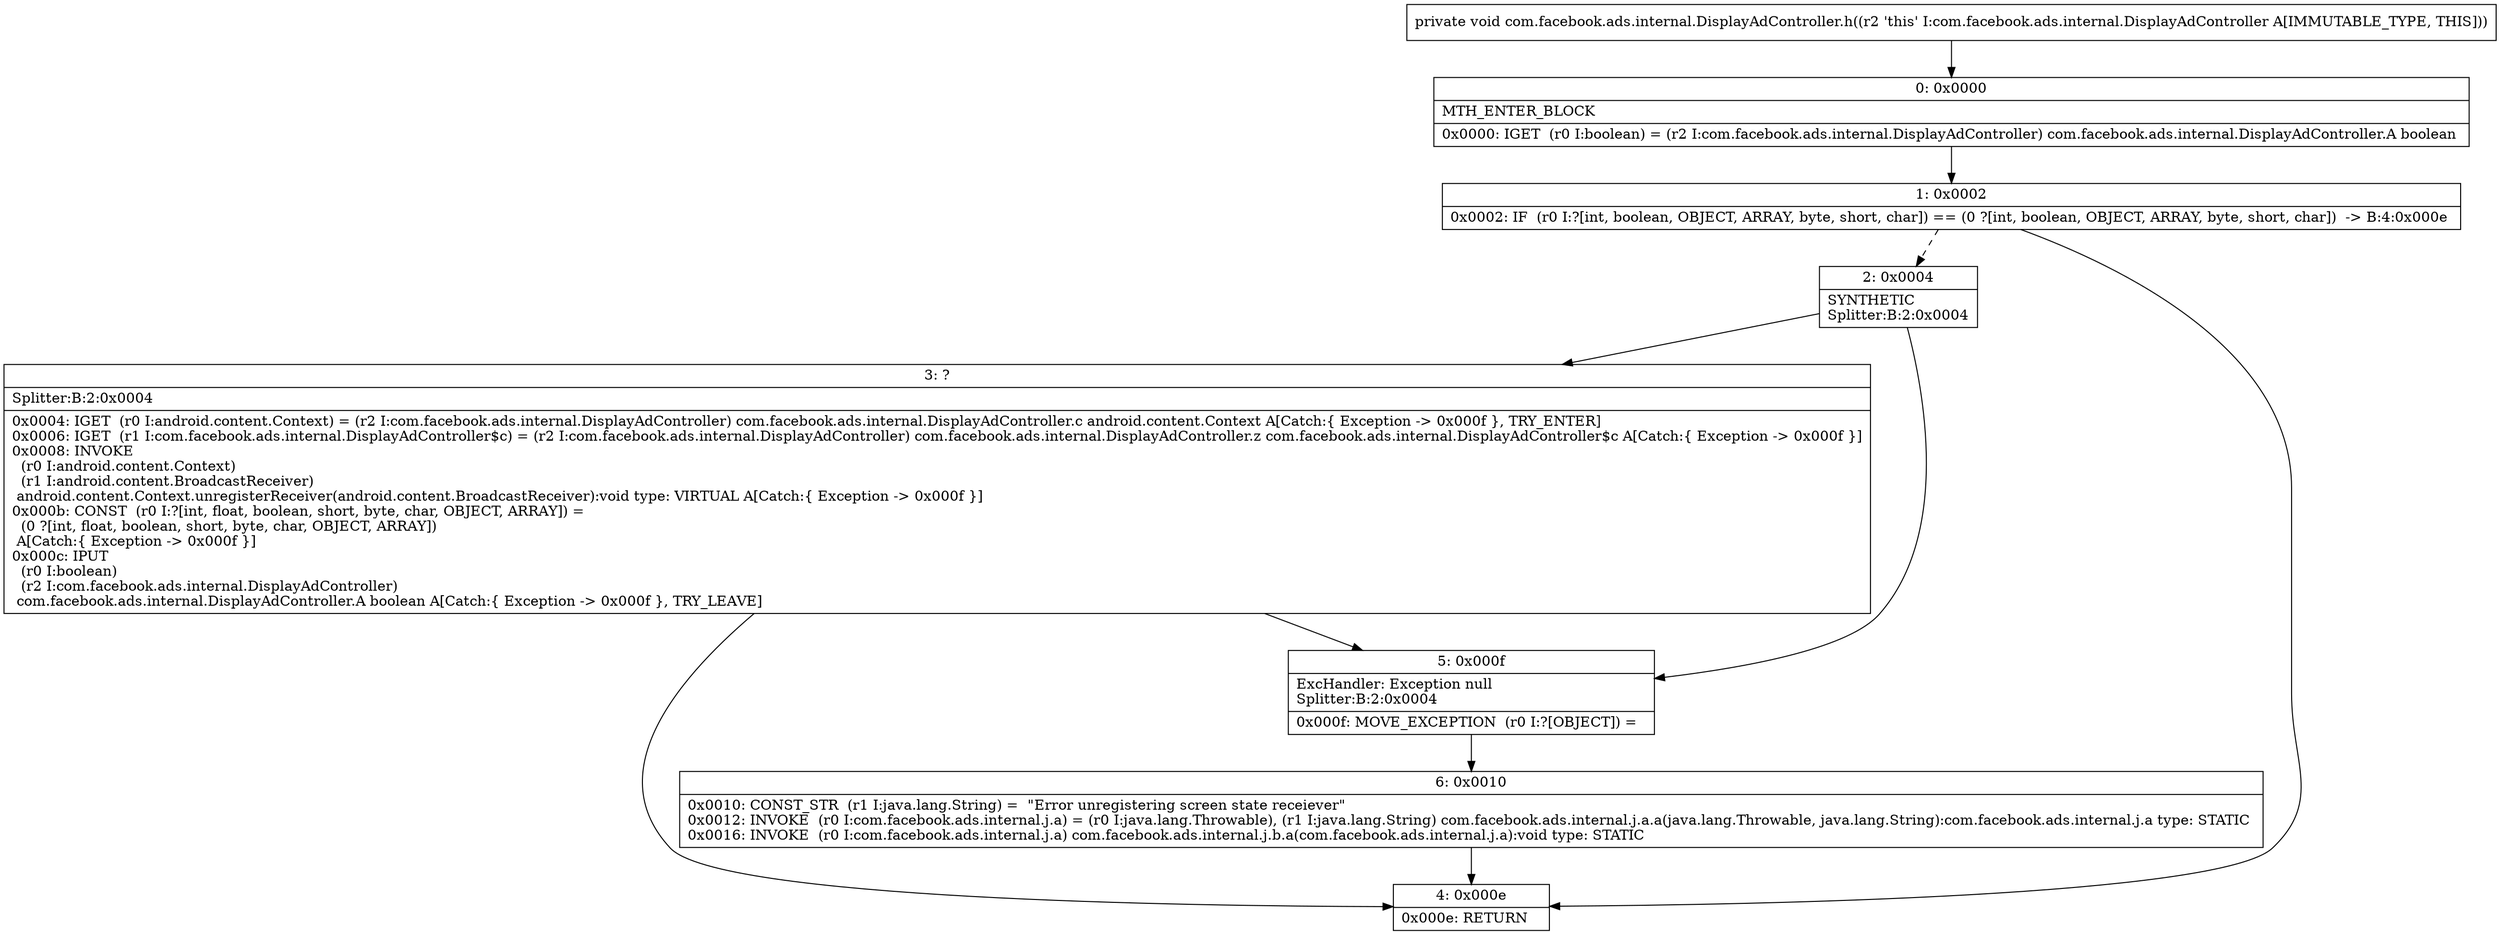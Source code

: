 digraph "CFG forcom.facebook.ads.internal.DisplayAdController.h()V" {
Node_0 [shape=record,label="{0\:\ 0x0000|MTH_ENTER_BLOCK\l|0x0000: IGET  (r0 I:boolean) = (r2 I:com.facebook.ads.internal.DisplayAdController) com.facebook.ads.internal.DisplayAdController.A boolean \l}"];
Node_1 [shape=record,label="{1\:\ 0x0002|0x0002: IF  (r0 I:?[int, boolean, OBJECT, ARRAY, byte, short, char]) == (0 ?[int, boolean, OBJECT, ARRAY, byte, short, char])  \-\> B:4:0x000e \l}"];
Node_2 [shape=record,label="{2\:\ 0x0004|SYNTHETIC\lSplitter:B:2:0x0004\l}"];
Node_3 [shape=record,label="{3\:\ ?|Splitter:B:2:0x0004\l|0x0004: IGET  (r0 I:android.content.Context) = (r2 I:com.facebook.ads.internal.DisplayAdController) com.facebook.ads.internal.DisplayAdController.c android.content.Context A[Catch:\{ Exception \-\> 0x000f \}, TRY_ENTER]\l0x0006: IGET  (r1 I:com.facebook.ads.internal.DisplayAdController$c) = (r2 I:com.facebook.ads.internal.DisplayAdController) com.facebook.ads.internal.DisplayAdController.z com.facebook.ads.internal.DisplayAdController$c A[Catch:\{ Exception \-\> 0x000f \}]\l0x0008: INVOKE  \l  (r0 I:android.content.Context)\l  (r1 I:android.content.BroadcastReceiver)\l android.content.Context.unregisterReceiver(android.content.BroadcastReceiver):void type: VIRTUAL A[Catch:\{ Exception \-\> 0x000f \}]\l0x000b: CONST  (r0 I:?[int, float, boolean, short, byte, char, OBJECT, ARRAY]) = \l  (0 ?[int, float, boolean, short, byte, char, OBJECT, ARRAY])\l A[Catch:\{ Exception \-\> 0x000f \}]\l0x000c: IPUT  \l  (r0 I:boolean)\l  (r2 I:com.facebook.ads.internal.DisplayAdController)\l com.facebook.ads.internal.DisplayAdController.A boolean A[Catch:\{ Exception \-\> 0x000f \}, TRY_LEAVE]\l}"];
Node_4 [shape=record,label="{4\:\ 0x000e|0x000e: RETURN   \l}"];
Node_5 [shape=record,label="{5\:\ 0x000f|ExcHandler: Exception null\lSplitter:B:2:0x0004\l|0x000f: MOVE_EXCEPTION  (r0 I:?[OBJECT]) =  \l}"];
Node_6 [shape=record,label="{6\:\ 0x0010|0x0010: CONST_STR  (r1 I:java.lang.String) =  \"Error unregistering screen state receiever\" \l0x0012: INVOKE  (r0 I:com.facebook.ads.internal.j.a) = (r0 I:java.lang.Throwable), (r1 I:java.lang.String) com.facebook.ads.internal.j.a.a(java.lang.Throwable, java.lang.String):com.facebook.ads.internal.j.a type: STATIC \l0x0016: INVOKE  (r0 I:com.facebook.ads.internal.j.a) com.facebook.ads.internal.j.b.a(com.facebook.ads.internal.j.a):void type: STATIC \l}"];
MethodNode[shape=record,label="{private void com.facebook.ads.internal.DisplayAdController.h((r2 'this' I:com.facebook.ads.internal.DisplayAdController A[IMMUTABLE_TYPE, THIS])) }"];
MethodNode -> Node_0;
Node_0 -> Node_1;
Node_1 -> Node_2[style=dashed];
Node_1 -> Node_4;
Node_2 -> Node_3;
Node_2 -> Node_5;
Node_3 -> Node_4;
Node_3 -> Node_5;
Node_5 -> Node_6;
Node_6 -> Node_4;
}


